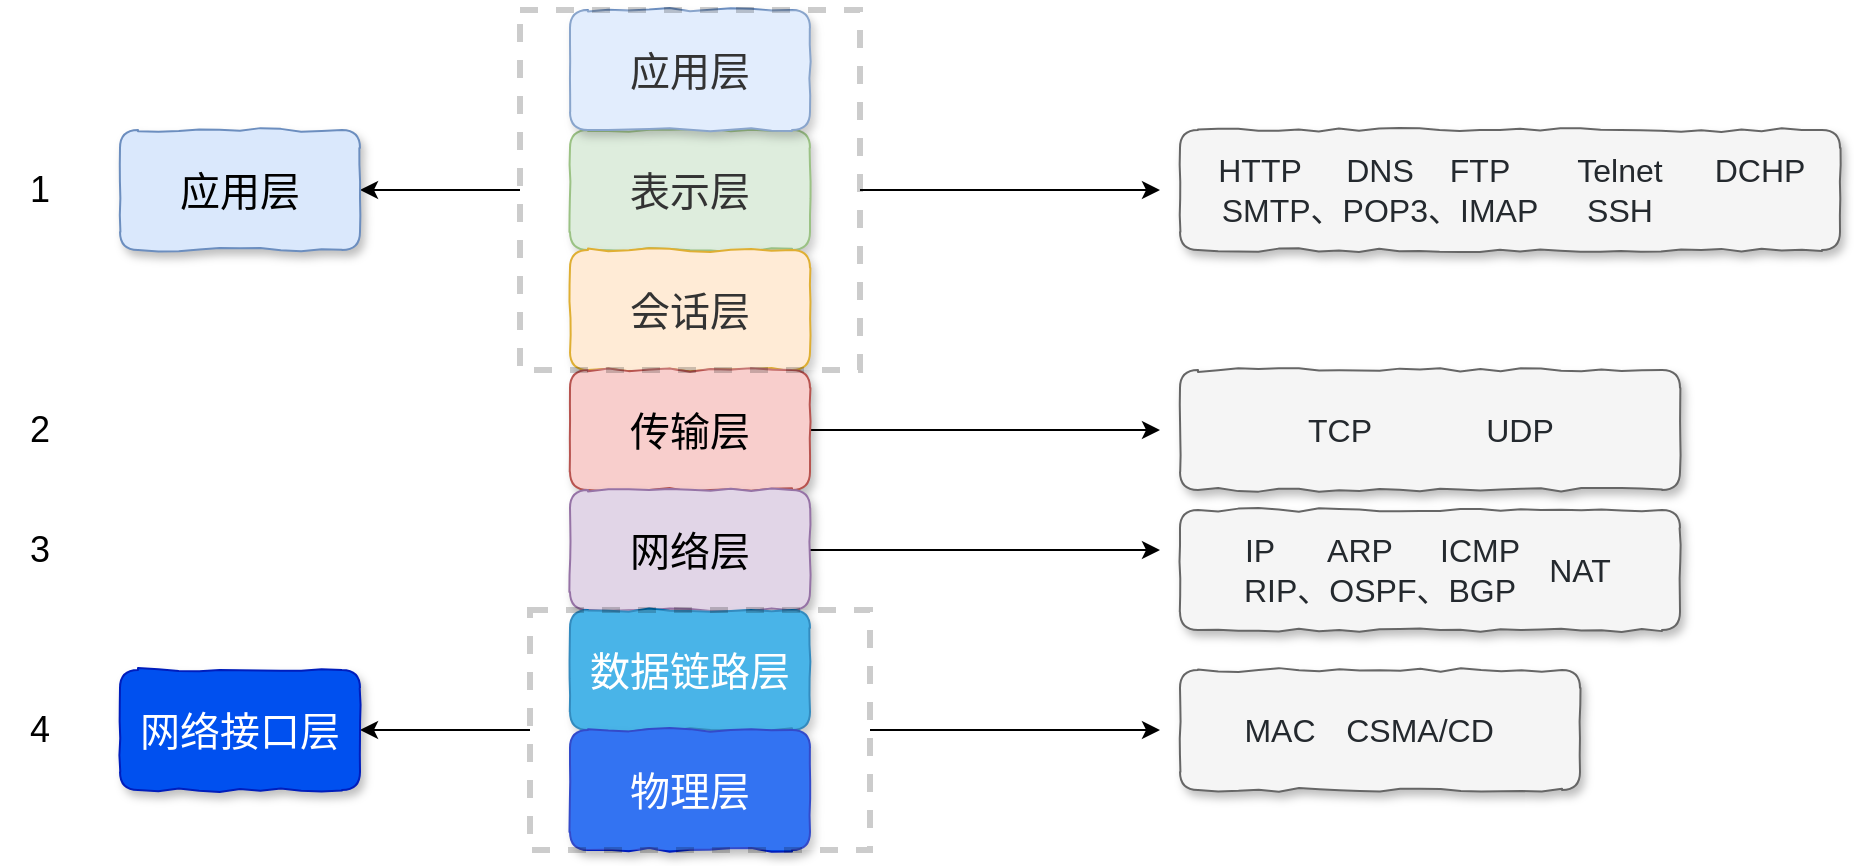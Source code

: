 <mxfile version="20.3.0" type="device"><diagram id="tmrIvn8UqugqhCCRZjQR" name="Page-1"><mxGraphModel dx="1933" dy="789" grid="1" gridSize="10" guides="1" tooltips="1" connect="1" arrows="1" fold="1" page="1" pageScale="1" pageWidth="827" pageHeight="1169" math="0" shadow="0"><root><mxCell id="0"/><mxCell id="1" parent="0"/><mxCell id="6CAzD2AzW2wZ-OBGQ-8y-1" value="表示层" style="rounded=1;whiteSpace=wrap;html=1;fontSize=20;fillColor=#d5e8d4;strokeColor=#82b366;glass=0;shadow=1;comic=1;" parent="1" vertex="1"><mxGeometry x="145" y="630" width="120" height="60" as="geometry"/></mxCell><mxCell id="6CAzD2AzW2wZ-OBGQ-8y-2" value="应用层" style="rounded=1;whiteSpace=wrap;html=1;fontSize=20;fillColor=#dae8fc;strokeColor=#6c8ebf;glass=0;shadow=1;comic=1;" parent="1" vertex="1"><mxGeometry x="145" y="570" width="120" height="60" as="geometry"/></mxCell><mxCell id="6CAzD2AzW2wZ-OBGQ-8y-3" value="会话层" style="rounded=1;whiteSpace=wrap;html=1;fontSize=20;fillColor=#ffe6cc;strokeColor=#d79b00;glass=0;shadow=1;comic=1;" parent="1" vertex="1"><mxGeometry x="145" y="690" width="120" height="60" as="geometry"/></mxCell><mxCell id="6CAzD2AzW2wZ-OBGQ-8y-27" style="edgeStyle=orthogonalEdgeStyle;rounded=0;orthogonalLoop=1;jettySize=auto;html=1;" parent="1" source="6CAzD2AzW2wZ-OBGQ-8y-4" edge="1"><mxGeometry relative="1" as="geometry"><mxPoint x="440" y="780" as="targetPoint"/></mxGeometry></mxCell><mxCell id="6CAzD2AzW2wZ-OBGQ-8y-4" value="传输层" style="rounded=1;whiteSpace=wrap;html=1;fontSize=20;fillColor=#f8cecc;strokeColor=#b85450;glass=0;shadow=1;comic=1;" parent="1" vertex="1"><mxGeometry x="145" y="750" width="120" height="60" as="geometry"/></mxCell><mxCell id="6CAzD2AzW2wZ-OBGQ-8y-28" style="edgeStyle=orthogonalEdgeStyle;rounded=0;orthogonalLoop=1;jettySize=auto;html=1;" parent="1" source="6CAzD2AzW2wZ-OBGQ-8y-5" edge="1"><mxGeometry relative="1" as="geometry"><mxPoint x="440" y="840" as="targetPoint"/></mxGeometry></mxCell><mxCell id="6CAzD2AzW2wZ-OBGQ-8y-5" value="网络层" style="rounded=1;whiteSpace=wrap;html=1;fontSize=20;fillColor=#e1d5e7;strokeColor=#9673a6;glass=0;shadow=1;comic=1;" parent="1" vertex="1"><mxGeometry x="145" y="810" width="120" height="60" as="geometry"/></mxCell><mxCell id="6CAzD2AzW2wZ-OBGQ-8y-6" value="数据链路层" style="rounded=1;whiteSpace=wrap;html=1;fontSize=20;fillColor=#1ba1e2;strokeColor=#006EAF;fontColor=#ffffff;glass=0;shadow=1;comic=1;" parent="1" vertex="1"><mxGeometry x="145" y="870" width="120" height="60" as="geometry"/></mxCell><mxCell id="6CAzD2AzW2wZ-OBGQ-8y-7" value="物理层" style="rounded=1;whiteSpace=wrap;html=1;fontSize=20;fillColor=#0050ef;strokeColor=#001DBC;fontColor=#ffffff;glass=0;shadow=1;comic=1;" parent="1" vertex="1"><mxGeometry x="145" y="930" width="120" height="60" as="geometry"/></mxCell><mxCell id="6CAzD2AzW2wZ-OBGQ-8y-25" style="edgeStyle=orthogonalEdgeStyle;rounded=0;orthogonalLoop=1;jettySize=auto;html=1;" parent="1" source="6CAzD2AzW2wZ-OBGQ-8y-22" edge="1"><mxGeometry relative="1" as="geometry"><mxPoint x="440" y="660" as="targetPoint"/></mxGeometry></mxCell><mxCell id="6CAzD2AzW2wZ-OBGQ-8y-58" style="edgeStyle=orthogonalEdgeStyle;rounded=0;orthogonalLoop=1;jettySize=auto;html=1;exitX=0;exitY=0.5;exitDx=0;exitDy=0;" parent="1" source="6CAzD2AzW2wZ-OBGQ-8y-22" edge="1"><mxGeometry relative="1" as="geometry"><mxPoint x="40" y="660" as="targetPoint"/></mxGeometry></mxCell><mxCell id="6CAzD2AzW2wZ-OBGQ-8y-22" value="" style="rounded=0;whiteSpace=wrap;html=1;opacity=20;gradientColor=none;dashed=1;strokeWidth=3;" parent="1" vertex="1"><mxGeometry x="120" y="570" width="170" height="180" as="geometry"/></mxCell><mxCell id="6CAzD2AzW2wZ-OBGQ-8y-29" style="edgeStyle=orthogonalEdgeStyle;rounded=0;orthogonalLoop=1;jettySize=auto;html=1;" parent="1" source="6CAzD2AzW2wZ-OBGQ-8y-23" edge="1"><mxGeometry relative="1" as="geometry"><mxPoint x="440" y="930" as="targetPoint"/></mxGeometry></mxCell><mxCell id="6CAzD2AzW2wZ-OBGQ-8y-61" style="edgeStyle=orthogonalEdgeStyle;rounded=0;orthogonalLoop=1;jettySize=auto;html=1;entryX=1;entryY=0.5;entryDx=0;entryDy=0;" parent="1" source="6CAzD2AzW2wZ-OBGQ-8y-23" target="6CAzD2AzW2wZ-OBGQ-8y-60" edge="1"><mxGeometry relative="1" as="geometry"/></mxCell><mxCell id="6CAzD2AzW2wZ-OBGQ-8y-23" value="" style="rounded=0;whiteSpace=wrap;html=1;opacity=20;gradientColor=none;dashed=1;strokeWidth=3;" parent="1" vertex="1"><mxGeometry x="125" y="870" width="170" height="120" as="geometry"/></mxCell><mxCell id="6CAzD2AzW2wZ-OBGQ-8y-30" value="" style="rounded=1;whiteSpace=wrap;html=1;shadow=1;fontSize=20;glass=0;comic=1;fillColor=#f5f5f5;strokeColor=#666666;fontColor=#333333;" parent="1" vertex="1"><mxGeometry x="450" y="750" width="250" height="60" as="geometry"/></mxCell><mxCell id="6CAzD2AzW2wZ-OBGQ-8y-32" value="" style="rounded=1;whiteSpace=wrap;html=1;shadow=1;fontSize=20;glass=0;comic=1;fillColor=#f5f5f5;strokeColor=#666666;fontColor=#333333;" parent="1" vertex="1"><mxGeometry x="450" y="820" width="250" height="60" as="geometry"/></mxCell><mxCell id="6CAzD2AzW2wZ-OBGQ-8y-33" value="" style="rounded=1;whiteSpace=wrap;html=1;shadow=1;fontSize=20;glass=0;comic=1;fillColor=#f5f5f5;strokeColor=#666666;fontColor=#333333;" parent="1" vertex="1"><mxGeometry x="450" y="900" width="200" height="60" as="geometry"/></mxCell><mxCell id="6CAzD2AzW2wZ-OBGQ-8y-34" value="" style="rounded=1;whiteSpace=wrap;html=1;shadow=1;fontSize=20;glass=0;comic=1;fillColor=#f5f5f5;strokeColor=#666666;fontColor=#333333;" parent="1" vertex="1"><mxGeometry x="450" y="630" width="330" height="60" as="geometry"/></mxCell><mxCell id="6CAzD2AzW2wZ-OBGQ-8y-35" value="&lt;span style=&quot;color: rgb(36, 41, 46); font-size: 16px; text-align: left;&quot;&gt;HTTP&lt;/span&gt;" style="text;html=1;strokeColor=none;align=center;verticalAlign=middle;whiteSpace=wrap;rounded=0;gradientColor=#ffffff;labelBackgroundColor=none;" parent="1" vertex="1"><mxGeometry x="470" y="640" width="40" height="20" as="geometry"/></mxCell><mxCell id="6CAzD2AzW2wZ-OBGQ-8y-37" value="&lt;span style=&quot;color: rgb(36 , 41 , 46) ; font-size: 16px ; text-align: left&quot;&gt;DNS&lt;/span&gt;" style="text;html=1;strokeColor=none;align=center;verticalAlign=middle;whiteSpace=wrap;rounded=0;gradientColor=#ffffff;labelBackgroundColor=none;" parent="1" vertex="1"><mxGeometry x="530" y="640" width="40" height="20" as="geometry"/></mxCell><mxCell id="6CAzD2AzW2wZ-OBGQ-8y-38" value="&lt;div style=&quot;text-align: left&quot;&gt;&lt;span style=&quot;font-size: 16px&quot;&gt;&lt;font color=&quot;#24292e&quot;&gt;SMTP、POP3、IMAP&lt;/font&gt;&lt;/span&gt;&lt;/div&gt;&lt;div style=&quot;text-align: left&quot;&gt;&lt;span style=&quot;font-size: 16px&quot;&gt;&lt;font color=&quot;#24292e&quot;&gt;&lt;br&gt;&lt;/font&gt;&lt;/span&gt;&lt;/div&gt;" style="text;html=1;strokeColor=none;align=center;verticalAlign=middle;whiteSpace=wrap;rounded=0;gradientColor=#ffffff;labelBackgroundColor=none;" parent="1" vertex="1"><mxGeometry x="450" y="670" width="200" height="20" as="geometry"/></mxCell><mxCell id="6CAzD2AzW2wZ-OBGQ-8y-41" value="&lt;div style=&quot;text-align: left&quot;&gt;&lt;font color=&quot;#24292e&quot;&gt;&lt;span style=&quot;font-size: 16px&quot;&gt;FTP&lt;/span&gt;&lt;/font&gt;&lt;/div&gt;" style="text;html=1;strokeColor=none;align=center;verticalAlign=middle;whiteSpace=wrap;rounded=0;gradientColor=#ffffff;labelBackgroundColor=none;" parent="1" vertex="1"><mxGeometry x="580" y="640" width="40" height="20" as="geometry"/></mxCell><mxCell id="6CAzD2AzW2wZ-OBGQ-8y-43" value="&lt;div style=&quot;text-align: left&quot;&gt;&lt;font color=&quot;#24292e&quot;&gt;&lt;span style=&quot;font-size: 16px&quot;&gt;Telnet&lt;/span&gt;&lt;/font&gt;&lt;/div&gt;" style="text;html=1;strokeColor=none;align=center;verticalAlign=middle;whiteSpace=wrap;rounded=0;gradientColor=#ffffff;labelBackgroundColor=none;" parent="1" vertex="1"><mxGeometry x="650" y="640" width="40" height="20" as="geometry"/></mxCell><mxCell id="6CAzD2AzW2wZ-OBGQ-8y-44" value="&lt;div style=&quot;text-align: left&quot;&gt;&lt;font color=&quot;#24292e&quot;&gt;&lt;span style=&quot;font-size: 16px&quot;&gt;SSH&lt;/span&gt;&lt;/font&gt;&lt;/div&gt;" style="text;html=1;strokeColor=none;align=center;verticalAlign=middle;whiteSpace=wrap;rounded=0;gradientColor=#ffffff;labelBackgroundColor=none;" parent="1" vertex="1"><mxGeometry x="650" y="660" width="40" height="20" as="geometry"/></mxCell><mxCell id="6CAzD2AzW2wZ-OBGQ-8y-45" value="&lt;div style=&quot;text-align: left&quot;&gt;&lt;span style=&quot;font-size: 16px&quot;&gt;&lt;font color=&quot;#24292e&quot;&gt;TCP&lt;/font&gt;&lt;/span&gt;&lt;/div&gt;" style="text;html=1;strokeColor=none;align=center;verticalAlign=middle;whiteSpace=wrap;rounded=0;gradientColor=#ffffff;labelBackgroundColor=none;" parent="1" vertex="1"><mxGeometry x="510" y="770" width="40" height="20" as="geometry"/></mxCell><mxCell id="6CAzD2AzW2wZ-OBGQ-8y-46" value="&lt;div style=&quot;text-align: left&quot;&gt;&lt;span style=&quot;font-size: 16px&quot;&gt;&lt;font color=&quot;#24292e&quot;&gt;UDP&lt;/font&gt;&lt;/span&gt;&lt;/div&gt;" style="text;html=1;strokeColor=none;align=center;verticalAlign=middle;whiteSpace=wrap;rounded=0;gradientColor=#ffffff;labelBackgroundColor=none;" parent="1" vertex="1"><mxGeometry x="600" y="770" width="40" height="20" as="geometry"/></mxCell><mxCell id="6CAzD2AzW2wZ-OBGQ-8y-47" value="&lt;div style=&quot;text-align: left&quot;&gt;&lt;span style=&quot;font-size: 16px&quot;&gt;&lt;font color=&quot;#24292e&quot;&gt;IP&lt;/font&gt;&lt;/span&gt;&lt;/div&gt;" style="text;html=1;strokeColor=none;align=center;verticalAlign=middle;whiteSpace=wrap;rounded=0;gradientColor=#ffffff;labelBackgroundColor=none;" parent="1" vertex="1"><mxGeometry x="470" y="830" width="40" height="20" as="geometry"/></mxCell><mxCell id="6CAzD2AzW2wZ-OBGQ-8y-48" value="&lt;div style=&quot;text-align: left&quot;&gt;&lt;span style=&quot;font-size: 16px&quot;&gt;&lt;font color=&quot;#24292e&quot;&gt;ARP&lt;/font&gt;&lt;/span&gt;&lt;/div&gt;" style="text;html=1;strokeColor=none;align=center;verticalAlign=middle;whiteSpace=wrap;rounded=0;gradientColor=#ffffff;labelBackgroundColor=none;" parent="1" vertex="1"><mxGeometry x="520" y="830" width="40" height="20" as="geometry"/></mxCell><mxCell id="6CAzD2AzW2wZ-OBGQ-8y-49" value="&lt;div style=&quot;text-align: left&quot;&gt;&lt;font color=&quot;#24292e&quot;&gt;&lt;span style=&quot;font-size: 16px&quot;&gt;ICMP&lt;/span&gt;&lt;/font&gt;&lt;/div&gt;" style="text;html=1;strokeColor=none;align=center;verticalAlign=middle;whiteSpace=wrap;rounded=0;gradientColor=#ffffff;labelBackgroundColor=none;" parent="1" vertex="1"><mxGeometry x="580" y="830" width="40" height="20" as="geometry"/></mxCell><mxCell id="6CAzD2AzW2wZ-OBGQ-8y-50" value="&lt;div style=&quot;text-align: left&quot;&gt;&lt;font color=&quot;#24292e&quot;&gt;&lt;span style=&quot;font-size: 16px&quot;&gt;NAT&lt;/span&gt;&lt;/font&gt;&lt;/div&gt;" style="text;html=1;strokeColor=none;align=center;verticalAlign=middle;whiteSpace=wrap;rounded=0;gradientColor=#ffffff;labelBackgroundColor=none;" parent="1" vertex="1"><mxGeometry x="630" y="840" width="40" height="20" as="geometry"/></mxCell><mxCell id="6CAzD2AzW2wZ-OBGQ-8y-51" value="&lt;div style=&quot;text-align: left&quot;&gt;&lt;font color=&quot;#24292e&quot;&gt;&lt;span style=&quot;font-size: 16px&quot;&gt;RIP、OSPF、BGP&lt;/span&gt;&lt;/font&gt;&lt;/div&gt;" style="text;html=1;strokeColor=none;align=center;verticalAlign=middle;whiteSpace=wrap;rounded=0;gradientColor=#ffffff;labelBackgroundColor=none;" parent="1" vertex="1"><mxGeometry x="445" y="850" width="210" height="20" as="geometry"/></mxCell><mxCell id="6CAzD2AzW2wZ-OBGQ-8y-52" value="&lt;div style=&quot;text-align: left&quot;&gt;&lt;font color=&quot;#24292e&quot;&gt;&lt;span style=&quot;font-size: 16px&quot;&gt;DCHP&lt;/span&gt;&lt;/font&gt;&lt;/div&gt;" style="text;html=1;strokeColor=none;align=center;verticalAlign=middle;whiteSpace=wrap;rounded=0;gradientColor=#ffffff;labelBackgroundColor=none;" parent="1" vertex="1"><mxGeometry x="720" y="640" width="40" height="20" as="geometry"/></mxCell><mxCell id="6CAzD2AzW2wZ-OBGQ-8y-56" value="&lt;div style=&quot;text-align: left&quot;&gt;&lt;span style=&quot;font-size: 16px&quot;&gt;&lt;font color=&quot;#24292e&quot;&gt;MAC&lt;/font&gt;&lt;/span&gt;&lt;/div&gt;" style="text;html=1;strokeColor=none;align=center;verticalAlign=middle;whiteSpace=wrap;rounded=0;gradientColor=#ffffff;labelBackgroundColor=none;" parent="1" vertex="1"><mxGeometry x="480" y="920" width="40" height="20" as="geometry"/></mxCell><mxCell id="6CAzD2AzW2wZ-OBGQ-8y-57" value="&lt;meta charset=&quot;utf-8&quot;&gt;&lt;span style=&quot;color: rgb(36, 41, 46); font-size: 16px; font-style: normal; font-weight: 400; letter-spacing: normal; text-align: left; text-indent: 0px; text-transform: none; word-spacing: 0px; display: inline; float: none;&quot;&gt;CSMA/CD&lt;/span&gt;" style="text;whiteSpace=wrap;html=1;rounded=0;align=center;verticalAlign=middle;gradientColor=#ffffff;labelBackgroundColor=none;" parent="1" vertex="1"><mxGeometry x="520" y="915" width="100" height="30" as="geometry"/></mxCell><mxCell id="6CAzD2AzW2wZ-OBGQ-8y-59" value="应用层" style="rounded=1;whiteSpace=wrap;html=1;fontSize=20;fillColor=#dae8fc;strokeColor=#6c8ebf;glass=0;shadow=1;comic=1;" parent="1" vertex="1"><mxGeometry x="-80" y="630" width="120" height="60" as="geometry"/></mxCell><mxCell id="6CAzD2AzW2wZ-OBGQ-8y-60" value="网络接口层" style="rounded=1;whiteSpace=wrap;html=1;fontSize=20;fillColor=#0050ef;strokeColor=#001DBC;glass=0;shadow=1;comic=1;fontColor=#ffffff;" parent="1" vertex="1"><mxGeometry x="-80" y="900" width="120" height="60" as="geometry"/></mxCell><mxCell id="6CAzD2AzW2wZ-OBGQ-8y-65" value="1" style="text;html=1;strokeColor=none;fillColor=none;align=center;verticalAlign=middle;whiteSpace=wrap;rounded=0;labelBackgroundColor=none;fontSize=18;" parent="1" vertex="1"><mxGeometry x="-140" y="650" width="40" height="20" as="geometry"/></mxCell><mxCell id="6CAzD2AzW2wZ-OBGQ-8y-68" value="2" style="text;html=1;strokeColor=none;fillColor=none;align=center;verticalAlign=middle;whiteSpace=wrap;rounded=0;labelBackgroundColor=none;fontSize=18;" parent="1" vertex="1"><mxGeometry x="-140" y="770" width="40" height="20" as="geometry"/></mxCell><mxCell id="6CAzD2AzW2wZ-OBGQ-8y-69" value="3" style="text;html=1;strokeColor=none;fillColor=none;align=center;verticalAlign=middle;whiteSpace=wrap;rounded=0;labelBackgroundColor=none;fontSize=18;" parent="1" vertex="1"><mxGeometry x="-140" y="830" width="40" height="20" as="geometry"/></mxCell><mxCell id="6CAzD2AzW2wZ-OBGQ-8y-70" value="4" style="text;html=1;strokeColor=none;fillColor=none;align=center;verticalAlign=middle;whiteSpace=wrap;rounded=0;labelBackgroundColor=none;fontSize=18;" parent="1" vertex="1"><mxGeometry x="-140" y="920" width="40" height="20" as="geometry"/></mxCell></root></mxGraphModel></diagram></mxfile>